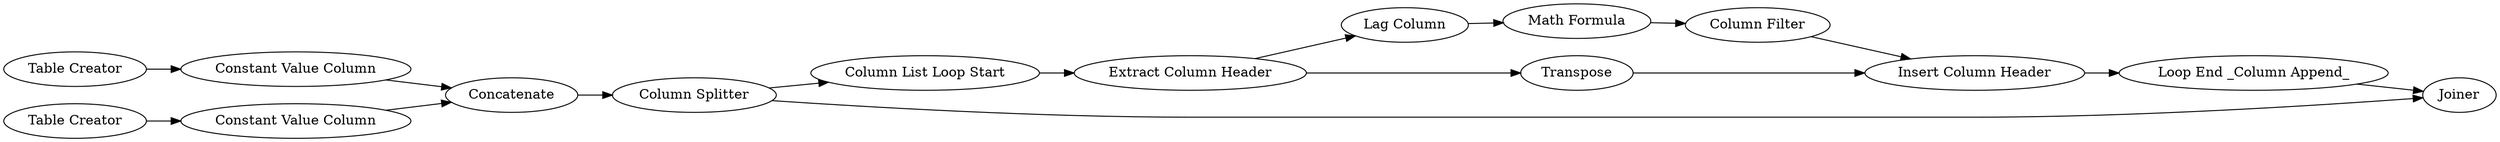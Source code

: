digraph {
	1 [label="Table Creator"]
	2 [label="Table Creator"]
	3 [label="Constant Value Column"]
	4 [label="Constant Value Column"]
	5 [label=Concatenate]
	6 [label="Column List Loop Start"]
	7 [label="Loop End _Column Append_"]
	8 [label="Lag Column"]
	9 [label="Column Splitter"]
	10 [label="Extract Column Header"]
	11 [label="Math Formula"]
	12 [label="Column Filter"]
	13 [label="Insert Column Header"]
	14 [label=Transpose]
	15 [label=Joiner]
	1 -> 3
	2 -> 4
	3 -> 5
	4 -> 5
	5 -> 9
	6 -> 10
	7 -> 15
	8 -> 11
	9 -> 6
	9 -> 15
	10 -> 8
	10 -> 14
	11 -> 12
	12 -> 13
	13 -> 7
	14 -> 13
	rankdir=LR
}
